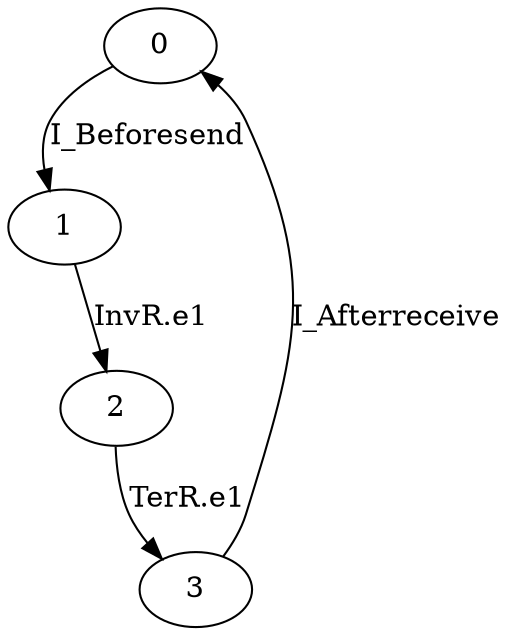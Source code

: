 digraph G {
  0 -> 1 [ label="I_Beforesend" ];
  1 -> 2 [ label="InvR.e1" ];
  2 -> 3 [ label="TerR.e1" ];
  3 -> 0 [ label="I_Afterreceive" ];
}
